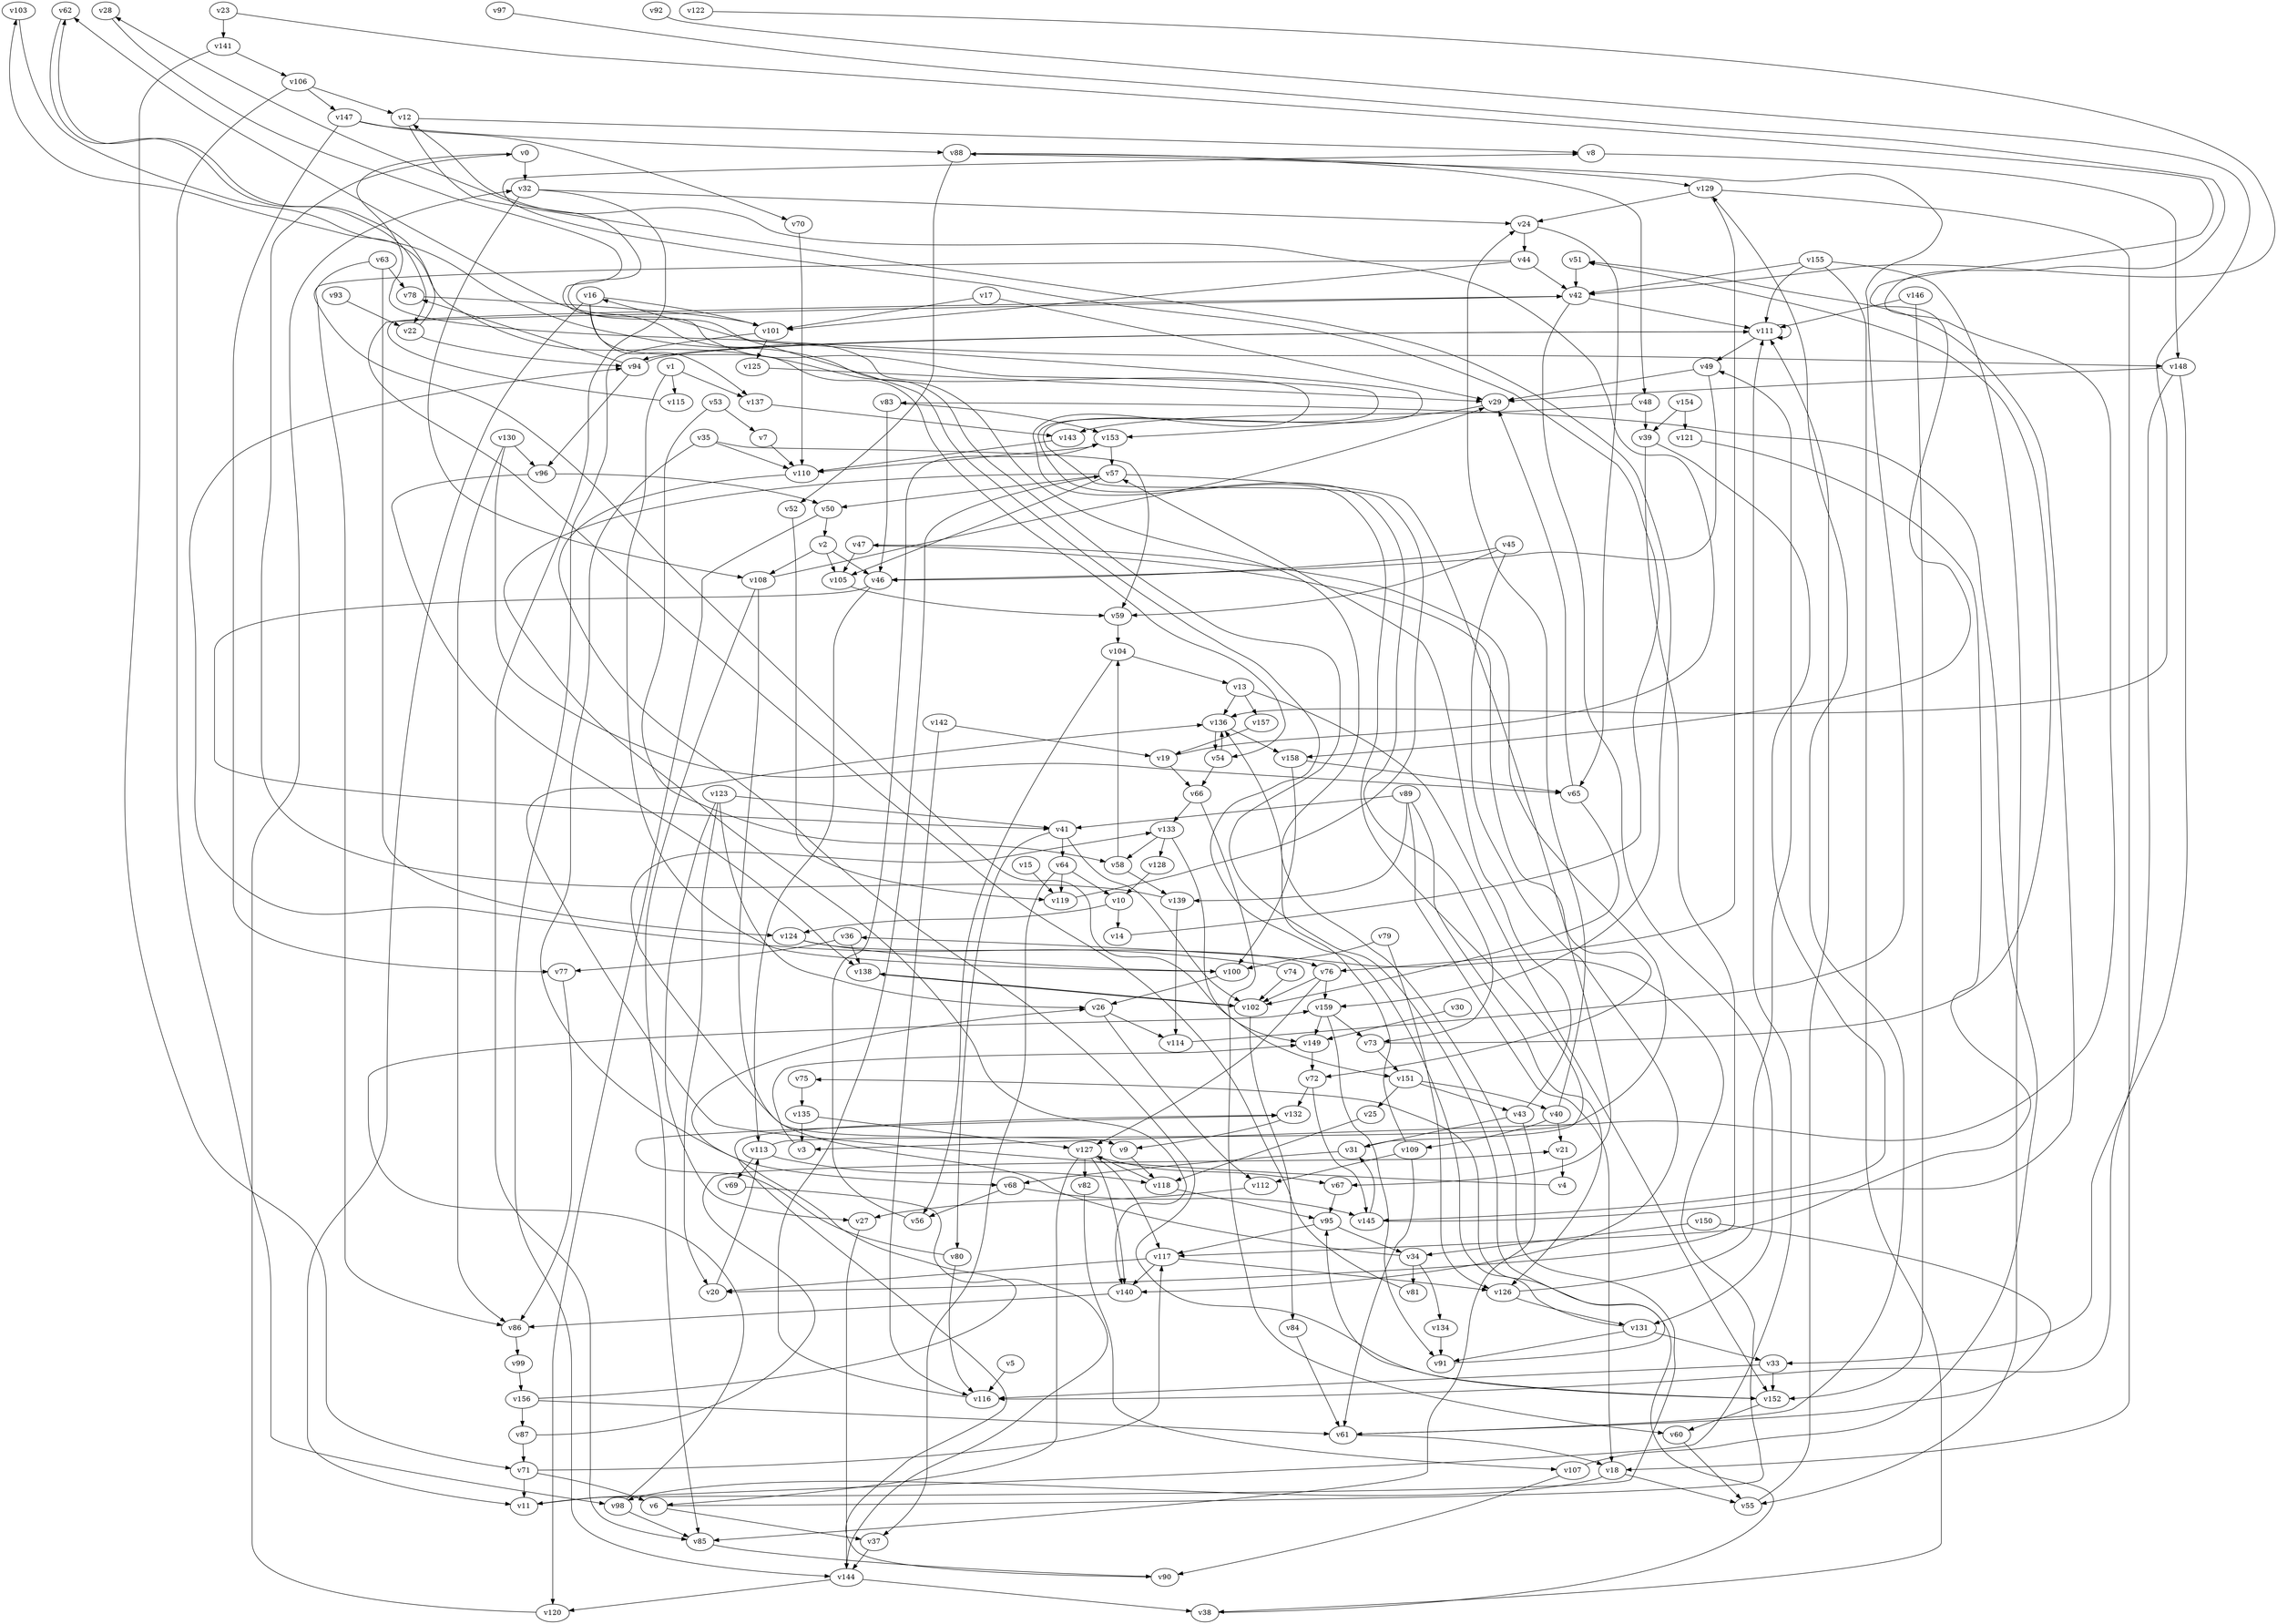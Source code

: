 // Benchmark game 231 - 160 vertices
// time_bound: 63
// targets: v36
digraph G {
    v0 [name="v0", player=1];
    v1 [name="v1", player=0];
    v2 [name="v2", player=0];
    v3 [name="v3", player=0];
    v4 [name="v4", player=0];
    v5 [name="v5", player=1];
    v6 [name="v6", player=0];
    v7 [name="v7", player=0];
    v8 [name="v8", player=1];
    v9 [name="v9", player=0];
    v10 [name="v10", player=0];
    v11 [name="v11", player=0];
    v12 [name="v12", player=0];
    v13 [name="v13", player=1];
    v14 [name="v14", player=1];
    v15 [name="v15", player=0];
    v16 [name="v16", player=1];
    v17 [name="v17", player=1];
    v18 [name="v18", player=0];
    v19 [name="v19", player=1];
    v20 [name="v20", player=1];
    v21 [name="v21", player=1];
    v22 [name="v22", player=1];
    v23 [name="v23", player=0];
    v24 [name="v24", player=1];
    v25 [name="v25", player=1];
    v26 [name="v26", player=1];
    v27 [name="v27", player=1];
    v28 [name="v28", player=1];
    v29 [name="v29", player=0];
    v30 [name="v30", player=0];
    v31 [name="v31", player=0];
    v32 [name="v32", player=1];
    v33 [name="v33", player=1];
    v34 [name="v34", player=0];
    v35 [name="v35", player=1];
    v36 [name="v36", player=0, target=1];
    v37 [name="v37", player=1];
    v38 [name="v38", player=1];
    v39 [name="v39", player=0];
    v40 [name="v40", player=0];
    v41 [name="v41", player=0];
    v42 [name="v42", player=0];
    v43 [name="v43", player=1];
    v44 [name="v44", player=0];
    v45 [name="v45", player=0];
    v46 [name="v46", player=0];
    v47 [name="v47", player=1];
    v48 [name="v48", player=0];
    v49 [name="v49", player=0];
    v50 [name="v50", player=1];
    v51 [name="v51", player=0];
    v52 [name="v52", player=0];
    v53 [name="v53", player=1];
    v54 [name="v54", player=1];
    v55 [name="v55", player=1];
    v56 [name="v56", player=0];
    v57 [name="v57", player=0];
    v58 [name="v58", player=0];
    v59 [name="v59", player=0];
    v60 [name="v60", player=0];
    v61 [name="v61", player=1];
    v62 [name="v62", player=1];
    v63 [name="v63", player=1];
    v64 [name="v64", player=1];
    v65 [name="v65", player=1];
    v66 [name="v66", player=1];
    v67 [name="v67", player=0];
    v68 [name="v68", player=0];
    v69 [name="v69", player=0];
    v70 [name="v70", player=1];
    v71 [name="v71", player=1];
    v72 [name="v72", player=0];
    v73 [name="v73", player=0];
    v74 [name="v74", player=1];
    v75 [name="v75", player=1];
    v76 [name="v76", player=0];
    v77 [name="v77", player=0];
    v78 [name="v78", player=0];
    v79 [name="v79", player=0];
    v80 [name="v80", player=1];
    v81 [name="v81", player=0];
    v82 [name="v82", player=1];
    v83 [name="v83", player=1];
    v84 [name="v84", player=1];
    v85 [name="v85", player=1];
    v86 [name="v86", player=0];
    v87 [name="v87", player=1];
    v88 [name="v88", player=0];
    v89 [name="v89", player=0];
    v90 [name="v90", player=0];
    v91 [name="v91", player=0];
    v92 [name="v92", player=0];
    v93 [name="v93", player=0];
    v94 [name="v94", player=0];
    v95 [name="v95", player=0];
    v96 [name="v96", player=1];
    v97 [name="v97", player=1];
    v98 [name="v98", player=1];
    v99 [name="v99", player=0];
    v100 [name="v100", player=0];
    v101 [name="v101", player=0];
    v102 [name="v102", player=0];
    v103 [name="v103", player=0];
    v104 [name="v104", player=0];
    v105 [name="v105", player=1];
    v106 [name="v106", player=1];
    v107 [name="v107", player=1];
    v108 [name="v108", player=0];
    v109 [name="v109", player=1];
    v110 [name="v110", player=0];
    v111 [name="v111", player=1];
    v112 [name="v112", player=1];
    v113 [name="v113", player=1];
    v114 [name="v114", player=0];
    v115 [name="v115", player=1];
    v116 [name="v116", player=0];
    v117 [name="v117", player=0];
    v118 [name="v118", player=1];
    v119 [name="v119", player=0];
    v120 [name="v120", player=0];
    v121 [name="v121", player=0];
    v122 [name="v122", player=0];
    v123 [name="v123", player=1];
    v124 [name="v124", player=0];
    v125 [name="v125", player=1];
    v126 [name="v126", player=1];
    v127 [name="v127", player=0];
    v128 [name="v128", player=0];
    v129 [name="v129", player=0];
    v130 [name="v130", player=0];
    v131 [name="v131", player=0];
    v132 [name="v132", player=0];
    v133 [name="v133", player=0];
    v134 [name="v134", player=1];
    v135 [name="v135", player=1];
    v136 [name="v136", player=1];
    v137 [name="v137", player=1];
    v138 [name="v138", player=0];
    v139 [name="v139", player=1];
    v140 [name="v140", player=1];
    v141 [name="v141", player=0];
    v142 [name="v142", player=0];
    v143 [name="v143", player=1];
    v144 [name="v144", player=0];
    v145 [name="v145", player=0];
    v146 [name="v146", player=0];
    v147 [name="v147", player=1];
    v148 [name="v148", player=0];
    v149 [name="v149", player=0];
    v150 [name="v150", player=1];
    v151 [name="v151", player=0];
    v152 [name="v152", player=0];
    v153 [name="v153", player=0];
    v154 [name="v154", player=0];
    v155 [name="v155", player=1];
    v156 [name="v156", player=0];
    v157 [name="v157", player=0];
    v158 [name="v158", player=0];
    v159 [name="v159", player=0];

    v0 -> v148 [constraint="t mod 2 == 0"];
    v1 -> v115;
    v2 -> v46;
    v3 -> v149 [constraint="t mod 2 == 1"];
    v4 -> v136 [constraint="t mod 3 == 2"];
    v5 -> v116;
    v6 -> v36 [constraint="t < 9"];
    v7 -> v110;
    v8 -> v148;
    v9 -> v118;
    v10 -> v124;
    v11 -> v111;
    v12 -> v159 [constraint="t mod 5 == 3"];
    v13 -> v152;
    v14 -> v8 [constraint="t >= 5"];
    v15 -> v119;
    v16 -> v54 [constraint="t mod 5 == 3"];
    v17 -> v29;
    v18 -> v98;
    v19 -> v12 [constraint="t mod 3 == 2"];
    v20 -> v113;
    v21 -> v4;
    v22 -> v62 [constraint="t < 11"];
    v23 -> v158 [constraint="t < 11"];
    v24 -> v65;
    v25 -> v118;
    v26 -> v112;
    v27 -> v144;
    v28 -> v73 [constraint="t < 11"];
    v29 -> v153;
    v30 -> v149;
    v31 -> v62 [constraint="t mod 3 == 2"];
    v32 -> v85;
    v33 -> v116;
    v34 -> v133 [constraint="t >= 2"];
    v35 -> v59 [constraint="t mod 5 == 3"];
    v36 -> v138;
    v37 -> v144;
    v38 -> v75 [constraint="t >= 1"];
    v39 -> v145 [constraint="t mod 4 == 2"];
    v40 -> v21;
    v41 -> v102;
    v42 -> v131;
    v43 -> v57;
    v44 -> v151 [constraint="t < 13"];
    v45 -> v140 [constraint="t mod 5 == 4"];
    v46 -> v41 [constraint="t < 7"];
    v47 -> v72 [constraint="t >= 3"];
    v48 -> v39;
    v49 -> v29;
    v50 -> v2;
    v51 -> v42;
    v52 -> v119;
    v53 -> v58;
    v54 -> v136;
    v55 -> v111;
    v56 -> v153;
    v57 -> v140 [constraint="t >= 2"];
    v58 -> v139;
    v59 -> v104;
    v60 -> v55;
    v61 -> v129 [constraint="t >= 1"];
    v62 -> v22 [constraint="t mod 3 == 1"];
    v63 -> v78;
    v64 -> v10;
    v65 -> v102;
    v66 -> v133;
    v67 -> v95;
    v68 -> v56;
    v69 -> v144 [constraint="t mod 2 == 0"];
    v70 -> v110;
    v71 -> v6;
    v72 -> v132;
    v73 -> v51 [constraint="t < 13"];
    v74 -> v94 [constraint="t >= 5"];
    v75 -> v135;
    v76 -> v127;
    v77 -> v86;
    v78 -> v101;
    v79 -> v126;
    v80 -> v132 [constraint="t mod 5 == 0"];
    v81 -> v42 [constraint="t < 15"];
    v82 -> v107;
    v83 -> v153;
    v84 -> v61;
    v85 -> v90;
    v86 -> v99;
    v87 -> v21 [constraint="t mod 3 == 2"];
    v88 -> v48;
    v89 -> v41;
    v90 -> v132 [constraint="t < 5"];
    v91 -> v103 [constraint="t < 9"];
    v92 -> v136 [constraint="t >= 3"];
    v93 -> v22;
    v94 -> v78 [constraint="t mod 2 == 0"];
    v95 -> v117;
    v96 -> v138 [constraint="t < 15"];
    v97 -> v3 [constraint="t < 12"];
    v98 -> v159 [constraint="t >= 3"];
    v99 -> v156;
    v100 -> v26;
    v101 -> v144;
    v102 -> v138 [constraint="t mod 5 == 4"];
    v103 -> v11 [constraint="t >= 4"];
    v104 -> v13;
    v105 -> v59;
    v106 -> v98;
    v107 -> v83 [constraint="t >= 4"];
    v108 -> v29;
    v109 -> v136;
    v110 -> v152 [constraint="t >= 1"];
    v111 -> v94;
    v112 -> v27;
    v113 -> v47 [constraint="t mod 4 == 2"];
    v114 -> v88 [constraint="t < 10"];
    v115 -> v42 [constraint="t < 11"];
    v116 -> v57;
    v117 -> v20;
    v118 -> v127 [constraint="t >= 3"];
    v119 -> v28 [constraint="t < 7"];
    v120 -> v32;
    v121 -> v117 [constraint="t >= 5"];
    v122 -> v42 [constraint="t < 14"];
    v123 -> v27;
    v124 -> v76;
    v125 -> v29;
    v126 -> v131;
    v127 -> v67;
    v128 -> v10;
    v129 -> v24;
    v130 -> v86;
    v131 -> v16 [constraint="t mod 2 == 0"];
    v132 -> v9;
    v133 -> v149;
    v134 -> v91;
    v135 -> v127;
    v136 -> v54;
    v137 -> v143;
    v138 -> v102;
    v139 -> v114;
    v140 -> v86;
    v141 -> v106;
    v142 -> v19;
    v143 -> v110;
    v144 -> v120;
    v145 -> v51 [constraint="t < 6"];
    v146 -> v152;
    v147 -> v70;
    v148 -> v29;
    v149 -> v72;
    v150 -> v61 [constraint="t >= 4"];
    v151 -> v43;
    v152 -> v95;
    v153 -> v57;
    v154 -> v39;
    v155 -> v42;
    v156 -> v26 [constraint="t mod 2 == 0"];
    v157 -> v19 [constraint="t < 14"];
    v158 -> v100;
    v159 -> v73;
    v113 -> v69;
    v88 -> v129;
    v45 -> v59;
    v111 -> v111;
    v133 -> v128;
    v43 -> v31;
    v158 -> v65;
    v123 -> v26;
    v98 -> v85;
    v83 -> v46;
    v44 -> v101;
    v139 -> v0;
    v22 -> v94;
    v156 -> v87;
    v104 -> v56;
    v12 -> v8;
    v127 -> v117;
    v79 -> v100;
    v39 -> v20;
    v58 -> v104;
    v96 -> v50;
    v129 -> v76;
    v123 -> v20;
    v108 -> v85;
    v133 -> v58;
    v131 -> v33;
    v159 -> v149;
    v63 -> v86;
    v36 -> v77;
    v2 -> v105;
    v35 -> v68;
    v18 -> v55;
    v57 -> v105;
    v31 -> v68;
    v54 -> v66;
    v19 -> v66;
    v17 -> v101;
    v156 -> v61;
    v1 -> v137;
    v71 -> v117;
    v13 -> v157;
    v73 -> v151;
    v142 -> v116;
    v76 -> v159;
    v136 -> v158;
    v72 -> v145;
    v45 -> v46;
    v155 -> v55;
    v24 -> v44;
    v154 -> v121;
    v57 -> v67;
    v32 -> v24;
    v109 -> v112;
    v101 -> v125;
    v109 -> v61;
    v34 -> v134;
    v107 -> v90;
    v13 -> v136;
    v102 -> v84;
    v129 -> v18;
    v49 -> v46;
    v144 -> v38;
    v26 -> v114;
    v131 -> v91;
    v111 -> v49;
    v48 -> v143;
    v127 -> v82;
    v152 -> v60;
    v2 -> v108;
    v126 -> v49;
    v41 -> v64;
    v141 -> v71;
    v61 -> v18;
    v106 -> v147;
    v57 -> v50;
    v127 -> v6;
    v35 -> v110;
    v1 -> v100;
    v6 -> v37;
    v68 -> v145;
    v159 -> v91;
    v124 -> v100;
    v65 -> v29;
    v43 -> v85;
    v63 -> v124;
    v40 -> v109;
    v16 -> v11;
    v95 -> v34;
    v50 -> v120;
    v47 -> v105;
    v10 -> v14;
    v64 -> v37;
    v74 -> v102;
    v123 -> v41;
    v64 -> v119;
    v150 -> v34;
    v151 -> v25;
    v127 -> v140;
    v155 -> v38;
    v89 -> v139;
    v66 -> v60;
    v117 -> v126;
    v113 -> v118;
    v53 -> v7;
    v155 -> v111;
    v151 -> v40;
    v130 -> v96;
    v16 -> v137;
    v71 -> v11;
    v34 -> v81;
    v33 -> v152;
    v89 -> v126;
    v16 -> v101;
    v41 -> v80;
    v148 -> v116;
    v40 -> v24;
    v23 -> v141;
    v147 -> v88;
    v80 -> v116;
    v148 -> v33;
    v147 -> v77;
    v89 -> v18;
    v108 -> v9;
    v145 -> v31;
    v118 -> v95;
    v0 -> v32;
    v46 -> v113;
    v94 -> v111;
    v94 -> v96;
    v76 -> v102;
    v87 -> v71;
    v146 -> v111;
    v88 -> v52;
    v130 -> v65;
    v42 -> v111;
    v106 -> v12;
    v135 -> v3;
    v117 -> v140;
    v32 -> v108;
    v153 -> v110;
    v44 -> v42;
}
